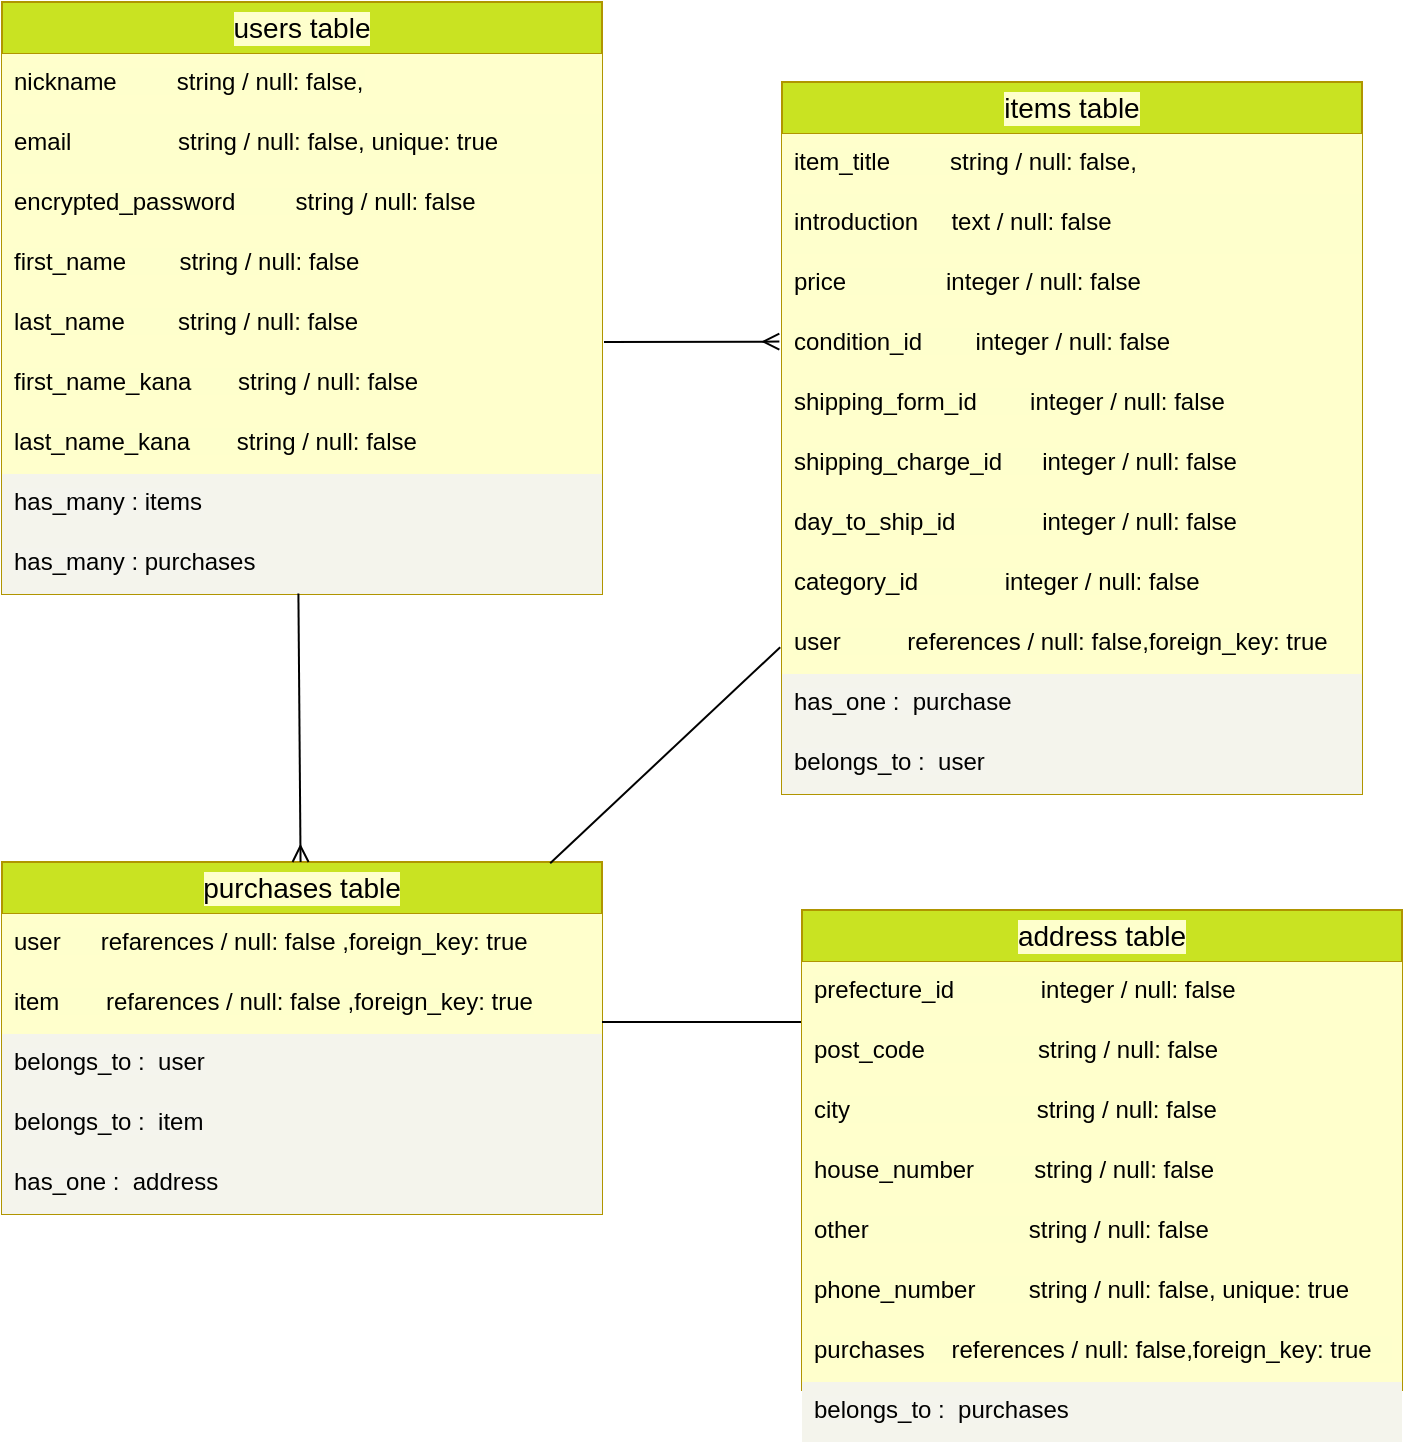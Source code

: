 <mxfile>
    <diagram id="fwnAkOZC8c5Zh4h-Js-E" name="ページ1">
        <mxGraphModel dx="317" dy="1529" grid="1" gridSize="10" guides="1" tooltips="1" connect="0" arrows="1" fold="1" page="1" pageScale="1" pageWidth="1169" pageHeight="827" math="0" shadow="0">
            <root>
                <mxCell id="0"/>
                <mxCell id="1" parent="0"/>
                <mxCell id="52" value="users table" style="swimlane;fontStyle=0;childLayout=stackLayout;horizontal=1;startSize=26;horizontalStack=0;resizeParent=1;resizeParentMax=0;resizeLast=0;collapsible=1;marginBottom=0;align=center;fontSize=14;labelBackgroundColor=#feffcc;labelBorderColor=none;strokeColor=#B09500;fontColor=#000000;fillColor=#C9E322;whiteSpace=wrap;" parent="1" vertex="1">
                    <mxGeometry x="80" y="-10" width="300" height="296" as="geometry"/>
                </mxCell>
                <mxCell id="53" value="nickname         string / null: false, " style="text;strokeColor=none;fillColor=#FFFFCC;spacingLeft=4;spacingRight=4;overflow=hidden;rotatable=0;points=[[0,0.5],[1,0.5]];portConstraint=eastwest;fontSize=12;labelBackgroundColor=#feffcc;labelBorderColor=none;fontColor=#000000;" parent="52" vertex="1">
                    <mxGeometry y="26" width="300" height="30" as="geometry"/>
                </mxCell>
                <mxCell id="54" value="email                string / null: false, unique: true" style="text;strokeColor=none;fillColor=#feffcc;spacingLeft=4;spacingRight=4;overflow=hidden;rotatable=0;points=[[0,0.5],[1,0.5]];portConstraint=eastwest;fontSize=12;labelBackgroundColor=#feffcc;labelBorderColor=none;fontColor=#000000;" parent="52" vertex="1">
                    <mxGeometry y="56" width="300" height="30" as="geometry"/>
                </mxCell>
                <mxCell id="55" value="encrypted_password         string / null: false  " style="text;strokeColor=none;fillColor=#FFFFCC;spacingLeft=4;spacingRight=4;overflow=hidden;rotatable=0;points=[[0,0.5],[1,0.5]];portConstraint=eastwest;fontSize=12;labelBackgroundColor=#feffcc;labelBorderColor=none;fontColor=#000000;" parent="52" vertex="1">
                    <mxGeometry y="86" width="300" height="30" as="geometry"/>
                </mxCell>
                <mxCell id="56" value="first_name        string / null: false" style="text;strokeColor=none;fillColor=#FFFFCC;spacingLeft=4;spacingRight=4;overflow=hidden;rotatable=0;points=[[0,0.5],[1,0.5]];portConstraint=eastwest;fontSize=12;labelBackgroundColor=#feffcc;labelBorderColor=none;fontColor=#000000;" parent="52" vertex="1">
                    <mxGeometry y="116" width="300" height="30" as="geometry"/>
                </mxCell>
                <mxCell id="58" value="last_name        string / null: false " style="text;strokeColor=none;fillColor=#FFFFCC;spacingLeft=4;spacingRight=4;overflow=hidden;rotatable=0;points=[[0,0.5],[1,0.5]];portConstraint=eastwest;fontSize=12;labelBackgroundColor=#feffcc;labelBorderColor=none;fontColor=#000000;" parent="52" vertex="1">
                    <mxGeometry y="146" width="300" height="30" as="geometry"/>
                </mxCell>
                <mxCell id="59" value="first_name_kana       string / null: false" style="text;strokeColor=none;fillColor=#FFFFCC;spacingLeft=4;spacingRight=4;overflow=hidden;rotatable=0;points=[[0,0.5],[1,0.5]];portConstraint=eastwest;fontSize=12;labelBackgroundColor=#feffcc;labelBorderColor=none;fontColor=#000000;" parent="52" vertex="1">
                    <mxGeometry y="176" width="300" height="30" as="geometry"/>
                </mxCell>
                <mxCell id="60" value="last_name_kana       string / null: false" style="text;strokeColor=none;fillColor=#FFFFCC;spacingLeft=4;spacingRight=4;overflow=hidden;rotatable=0;points=[[0,0.5],[1,0.5]];portConstraint=eastwest;fontSize=12;labelBackgroundColor=#feffcc;labelBorderColor=none;fontColor=#000000;" parent="52" vertex="1">
                    <mxGeometry y="206" width="300" height="30" as="geometry"/>
                </mxCell>
                <mxCell id="67" value="has_many : items" style="text;strokeColor=none;fillColor=#f4f4ec;spacingLeft=4;spacingRight=4;overflow=hidden;rotatable=0;points=[[0,0.5],[1,0.5]];portConstraint=eastwest;fontSize=12;labelBackgroundColor=#f4f4ed;labelBorderColor=none;fontColor=#000000;" parent="52" vertex="1">
                    <mxGeometry y="236" width="300" height="30" as="geometry"/>
                </mxCell>
                <mxCell id="68" value="has_many : purchases" style="text;strokeColor=none;fillColor=#f4f4ec;spacingLeft=4;spacingRight=4;overflow=hidden;rotatable=0;points=[[0,0.5],[1,0.5]];portConstraint=eastwest;fontSize=12;labelBackgroundColor=#f4f4ed;labelBorderColor=none;fontColor=#000000;" parent="52" vertex="1">
                    <mxGeometry y="266" width="300" height="30" as="geometry"/>
                </mxCell>
                <mxCell id="69" value="items table" style="swimlane;fontStyle=0;childLayout=stackLayout;horizontal=1;startSize=26;horizontalStack=0;resizeParent=1;resizeParentMax=0;resizeLast=0;collapsible=1;marginBottom=0;align=center;fontSize=14;labelBackgroundColor=#feffcc;labelBorderColor=none;strokeColor=#B09500;fontColor=#000000;fillColor=#C9E322;whiteSpace=wrap;" parent="1" vertex="1">
                    <mxGeometry x="470" y="30" width="290" height="356" as="geometry"/>
                </mxCell>
                <mxCell id="70" value="item_title         string / null: false, " style="text;strokeColor=none;fillColor=#FFFFCC;spacingLeft=4;spacingRight=4;overflow=hidden;rotatable=0;points=[[0,0.5],[1,0.5]];portConstraint=eastwest;fontSize=12;labelBackgroundColor=#feffcc;labelBorderColor=none;fontColor=#000000;" parent="69" vertex="1">
                    <mxGeometry y="26" width="290" height="30" as="geometry"/>
                </mxCell>
                <mxCell id="71" value="introduction     text / null: false" style="text;strokeColor=none;fillColor=#feffcc;spacingLeft=4;spacingRight=4;overflow=hidden;rotatable=0;points=[[0,0.5],[1,0.5]];portConstraint=eastwest;fontSize=12;labelBackgroundColor=#feffcc;labelBorderColor=none;fontColor=#000000;" parent="69" vertex="1">
                    <mxGeometry y="56" width="290" height="30" as="geometry"/>
                </mxCell>
                <mxCell id="72" value="price               integer / null: false  " style="text;strokeColor=none;fillColor=#FFFFCC;spacingLeft=4;spacingRight=4;overflow=hidden;rotatable=0;points=[[0,0.5],[1,0.5]];portConstraint=eastwest;fontSize=12;labelBackgroundColor=#feffcc;labelBorderColor=none;fontColor=#000000;" parent="69" vertex="1">
                    <mxGeometry y="86" width="290" height="30" as="geometry"/>
                </mxCell>
                <mxCell id="73" value="condition_id        integer / null: false" style="text;strokeColor=none;fillColor=#FFFFCC;spacingLeft=4;spacingRight=4;overflow=hidden;rotatable=0;points=[[0,0.5],[1,0.5]];portConstraint=eastwest;fontSize=12;labelBackgroundColor=#feffcc;labelBorderColor=none;fontColor=#000000;" parent="69" vertex="1">
                    <mxGeometry y="116" width="290" height="30" as="geometry"/>
                </mxCell>
                <mxCell id="74" value="shipping_form_id        integer / null: false" style="text;strokeColor=none;fillColor=#FFFFCC;spacingLeft=4;spacingRight=4;overflow=hidden;rotatable=0;points=[[0,0.5],[1,0.5]];portConstraint=eastwest;fontSize=12;labelBackgroundColor=#feffcc;labelBorderColor=none;fontColor=#000000;" parent="69" vertex="1">
                    <mxGeometry y="146" width="290" height="30" as="geometry"/>
                </mxCell>
                <mxCell id="75" value="shipping_charge_id      integer / null: false" style="text;strokeColor=none;fillColor=#FFFFCC;spacingLeft=4;spacingRight=4;overflow=hidden;rotatable=0;points=[[0,0.5],[1,0.5]];portConstraint=eastwest;fontSize=12;labelBackgroundColor=#feffcc;labelBorderColor=none;fontColor=#000000;" parent="69" vertex="1">
                    <mxGeometry y="176" width="290" height="30" as="geometry"/>
                </mxCell>
                <mxCell id="76" value="day_to_ship_id             integer / null: false" style="text;strokeColor=none;fillColor=#FFFFCC;spacingLeft=4;spacingRight=4;overflow=hidden;rotatable=0;points=[[0,0.5],[1,0.5]];portConstraint=eastwest;fontSize=12;labelBackgroundColor=#feffcc;labelBorderColor=none;fontColor=#000000;" parent="69" vertex="1">
                    <mxGeometry y="206" width="290" height="30" as="geometry"/>
                </mxCell>
                <mxCell id="121" value="category_id             integer / null: false" style="text;strokeColor=none;fillColor=#FFFFCC;spacingLeft=4;spacingRight=4;overflow=hidden;rotatable=0;points=[[0,0.5],[1,0.5]];portConstraint=eastwest;fontSize=12;labelBackgroundColor=#feffcc;labelBorderColor=none;fontColor=#000000;" parent="69" vertex="1">
                    <mxGeometry y="236" width="290" height="30" as="geometry"/>
                </mxCell>
                <mxCell id="122" value="user          references / null: false,foreign_key: true" style="text;strokeColor=none;fillColor=#FFFFCC;spacingLeft=4;spacingRight=4;overflow=hidden;rotatable=0;points=[[0,0.5],[1,0.5]];portConstraint=eastwest;fontSize=12;labelBackgroundColor=#feffcc;labelBorderColor=none;fontColor=#000000;" parent="69" vertex="1">
                    <mxGeometry y="266" width="290" height="30" as="geometry"/>
                </mxCell>
                <mxCell id="83" value="has_one :  purchase" style="text;strokeColor=none;fillColor=#f4f4ec;spacingLeft=4;spacingRight=4;overflow=hidden;rotatable=0;points=[[0,0.5],[1,0.5]];portConstraint=eastwest;fontSize=12;labelBackgroundColor=#f4f4ed;labelBorderColor=none;fontColor=#000000;" parent="69" vertex="1">
                    <mxGeometry y="296" width="290" height="30" as="geometry"/>
                </mxCell>
                <mxCell id="85" value="belongs_to :  user" style="text;strokeColor=none;fillColor=#f4f4ec;spacingLeft=4;spacingRight=4;overflow=hidden;rotatable=0;points=[[0,0.5],[1,0.5]];portConstraint=eastwest;fontSize=12;labelBackgroundColor=#f4f4ed;labelBorderColor=none;fontColor=#000000;" parent="69" vertex="1">
                    <mxGeometry y="326" width="290" height="30" as="geometry"/>
                </mxCell>
                <mxCell id="102" value="purchases table" style="swimlane;fontStyle=0;childLayout=stackLayout;horizontal=1;startSize=26;horizontalStack=0;resizeParent=1;resizeParentMax=0;resizeLast=0;collapsible=1;marginBottom=0;align=center;fontSize=14;labelBackgroundColor=#feffcc;labelBorderColor=none;strokeColor=#B09500;fontColor=#000000;fillColor=#C9E322;whiteSpace=wrap;" parent="1" vertex="1">
                    <mxGeometry x="80" y="420" width="300" height="176" as="geometry"/>
                </mxCell>
                <mxCell id="104" value="user      refarences / null: false ,foreign_key: true" style="text;strokeColor=none;fillColor=#FFFFCC;spacingLeft=4;spacingRight=4;overflow=hidden;rotatable=0;points=[[0,0.5],[1,0.5]];portConstraint=eastwest;fontSize=12;labelBackgroundColor=#feffcc;labelBorderColor=none;fontColor=#000000;" parent="102" vertex="1">
                    <mxGeometry y="26" width="300" height="30" as="geometry"/>
                </mxCell>
                <mxCell id="118" value="item       refarences / null: false ,foreign_key: true" style="text;strokeColor=none;fillColor=#FFFFCC;spacingLeft=4;spacingRight=4;overflow=hidden;rotatable=0;points=[[0,0.5],[1,0.5]];portConstraint=eastwest;fontSize=12;labelBackgroundColor=#feffcc;labelBorderColor=none;fontColor=#000000;" parent="102" vertex="1">
                    <mxGeometry y="56" width="300" height="30" as="geometry"/>
                </mxCell>
                <mxCell id="105" value="belongs_to :  user" style="text;strokeColor=none;fillColor=#f4f4ec;spacingLeft=4;spacingRight=4;overflow=hidden;rotatable=0;points=[[0,0.5],[1,0.5]];portConstraint=eastwest;fontSize=12;labelBackgroundColor=#f4f4ed;labelBorderColor=none;fontColor=#000000;" parent="102" vertex="1">
                    <mxGeometry y="86" width="300" height="30" as="geometry"/>
                </mxCell>
                <mxCell id="119" value="belongs_to :  item" style="text;strokeColor=none;fillColor=#f4f4ec;spacingLeft=4;spacingRight=4;overflow=hidden;rotatable=0;points=[[0,0.5],[1,0.5]];portConstraint=eastwest;fontSize=12;labelBackgroundColor=#f4f4ed;labelBorderColor=none;fontColor=#000000;" parent="102" vertex="1">
                    <mxGeometry y="116" width="300" height="30" as="geometry"/>
                </mxCell>
                <mxCell id="120" value="has_one :  address" style="text;strokeColor=none;fillColor=#f4f4ec;spacingLeft=4;spacingRight=4;overflow=hidden;rotatable=0;points=[[0,0.5],[1,0.5]];portConstraint=eastwest;fontSize=12;labelBackgroundColor=#f4f4ed;labelBorderColor=none;fontColor=#000000;" parent="102" vertex="1">
                    <mxGeometry y="146" width="300" height="30" as="geometry"/>
                </mxCell>
                <mxCell id="139" value="" style="edgeStyle=none;orthogonalLoop=1;jettySize=auto;html=1;fontSize=19;fontColor=#000000;endArrow=ERmany;endFill=0;jumpSize=11;entryX=-0.008;entryY=0.46;entryDx=0;entryDy=0;entryPerimeter=0;arcSize=40;" parent="1" edge="1">
                    <mxGeometry width="80" relative="1" as="geometry">
                        <mxPoint x="381" y="160" as="sourcePoint"/>
                        <mxPoint x="468.68" y="159.8" as="targetPoint"/>
                        <Array as="points"/>
                    </mxGeometry>
                </mxCell>
                <mxCell id="140" value="" style="edgeStyle=none;orthogonalLoop=1;jettySize=auto;html=1;fontSize=19;fontColor=#000000;endArrow=ERmany;endFill=0;jumpSize=11;arcSize=42;exitX=0.494;exitY=0.993;exitDx=0;exitDy=0;exitPerimeter=0;" parent="1" source="68" target="102" edge="1">
                    <mxGeometry width="80" relative="1" as="geometry">
                        <mxPoint x="270" y="360" as="sourcePoint"/>
                        <mxPoint x="350" y="360" as="targetPoint"/>
                        <Array as="points"/>
                    </mxGeometry>
                </mxCell>
                <mxCell id="142" value="" style="edgeStyle=none;orthogonalLoop=1;jettySize=auto;html=1;fontSize=19;fontColor=#000000;endArrow=none;endFill=0;jumpSize=11;entryX=-0.01;entryY=0.553;entryDx=0;entryDy=0;entryPerimeter=0;exitX=0.907;exitY=0.003;exitDx=0;exitDy=0;exitPerimeter=0;" parent="1" edge="1">
                    <mxGeometry width="80" relative="1" as="geometry">
                        <mxPoint x="354.1" y="420.618" as="sourcePoint"/>
                        <mxPoint x="469.1" y="312.59" as="targetPoint"/>
                        <Array as="points"/>
                    </mxGeometry>
                </mxCell>
                <mxCell id="143" value="" style="edgeStyle=none;orthogonalLoop=1;jettySize=auto;html=1;fontSize=19;fontColor=#000000;endArrow=none;endFill=0;jumpSize=11;" parent="1" edge="1">
                    <mxGeometry width="80" relative="1" as="geometry">
                        <mxPoint x="380" y="500" as="sourcePoint"/>
                        <mxPoint x="480" y="500" as="targetPoint"/>
                        <Array as="points"/>
                    </mxGeometry>
                </mxCell>
                <mxCell id="97" value="address table" style="swimlane;fontStyle=0;childLayout=stackLayout;horizontal=1;startSize=26;horizontalStack=0;resizeParent=1;resizeParentMax=0;resizeLast=0;collapsible=1;marginBottom=0;align=center;fontSize=14;labelBackgroundColor=#feffcc;labelBorderColor=none;strokeColor=#B09500;fontColor=#000000;fillColor=#C9E322;whiteSpace=wrap;" parent="1" vertex="1">
                    <mxGeometry x="480" y="444" width="300" height="240" as="geometry"/>
                </mxCell>
                <mxCell id="148" value="" style="group" vertex="1" connectable="0" parent="1">
                    <mxGeometry x="480" y="470" width="300" height="240" as="geometry"/>
                </mxCell>
                <mxCell id="130" value="post_code                 string / null: false" style="text;strokeColor=none;fillColor=#FFFFCC;spacingLeft=4;spacingRight=4;overflow=hidden;rotatable=0;points=[[0,0.5],[1,0.5]];portConstraint=eastwest;fontSize=12;labelBackgroundColor=#feffcc;labelBorderColor=none;fontColor=#000000;" parent="148" vertex="1">
                    <mxGeometry y="30" width="300" height="30" as="geometry"/>
                </mxCell>
                <mxCell id="131" value="city                            string / null: false" style="text;strokeColor=none;fillColor=#FFFFCC;spacingLeft=4;spacingRight=4;overflow=hidden;rotatable=0;points=[[0,0.5],[1,0.5]];portConstraint=eastwest;fontSize=12;labelBackgroundColor=#feffcc;labelBorderColor=none;fontColor=#000000;" parent="148" vertex="1">
                    <mxGeometry y="60" width="300" height="30" as="geometry"/>
                </mxCell>
                <mxCell id="132" value="house_number         string / null: false" style="text;strokeColor=none;fillColor=#FFFFCC;spacingLeft=4;spacingRight=4;overflow=hidden;rotatable=0;points=[[0,0.5],[1,0.5]];portConstraint=eastwest;fontSize=12;labelBackgroundColor=#feffcc;labelBorderColor=none;fontColor=#000000;" parent="148" vertex="1">
                    <mxGeometry y="90" width="300" height="30" as="geometry"/>
                </mxCell>
                <mxCell id="133" value="other                        string / null: false " style="text;strokeColor=none;fillColor=#FFFFCC;spacingLeft=4;spacingRight=4;overflow=hidden;rotatable=0;points=[[0,0.5],[1,0.5]];portConstraint=eastwest;fontSize=12;labelBackgroundColor=#feffcc;labelBorderColor=none;fontColor=#000000;" parent="148" vertex="1">
                    <mxGeometry y="120" width="300" height="30" as="geometry"/>
                </mxCell>
                <mxCell id="134" value="phone_number        string / null: false, unique: true" style="text;strokeColor=none;fillColor=#FFFFCC;spacingLeft=4;spacingRight=4;overflow=hidden;rotatable=0;points=[[0,0.5],[1,0.5]];portConstraint=eastwest;fontSize=12;labelBackgroundColor=#feffcc;labelBorderColor=none;fontColor=#000000;" parent="148" vertex="1">
                    <mxGeometry y="150" width="300" height="30" as="geometry"/>
                </mxCell>
                <mxCell id="135" value="purchases    references / null: false,foreign_key: true    " style="text;strokeColor=none;fillColor=#FFFFCC;spacingLeft=4;spacingRight=4;overflow=hidden;rotatable=0;points=[[0,0.5],[1,0.5]];portConstraint=eastwest;fontSize=12;labelBackgroundColor=#feffcc;labelBorderColor=none;fontColor=#000000;" parent="148" vertex="1">
                    <mxGeometry y="180" width="300" height="30" as="geometry"/>
                </mxCell>
                <mxCell id="100" value="belongs_to :  purchases" style="text;strokeColor=none;fillColor=#f4f4ec;spacingLeft=4;spacingRight=4;overflow=hidden;rotatable=0;points=[[0,0.5],[1,0.5]];portConstraint=eastwest;fontSize=12;labelBackgroundColor=#f4f4ed;labelBorderColor=none;fontColor=#000000;" parent="148" vertex="1">
                    <mxGeometry y="210" width="300" height="30" as="geometry"/>
                </mxCell>
                <mxCell id="147" value="prefecture_id             integer / null: false" style="text;strokeColor=none;fillColor=#FFFFCC;spacingLeft=4;spacingRight=4;overflow=hidden;rotatable=0;points=[[0,0.5],[1,0.5]];portConstraint=eastwest;fontSize=12;labelBackgroundColor=#feffcc;labelBorderColor=none;fontColor=#000000;" vertex="1" parent="148">
                    <mxGeometry width="300" height="30" as="geometry"/>
                </mxCell>
            </root>
        </mxGraphModel>
    </diagram>
</mxfile>